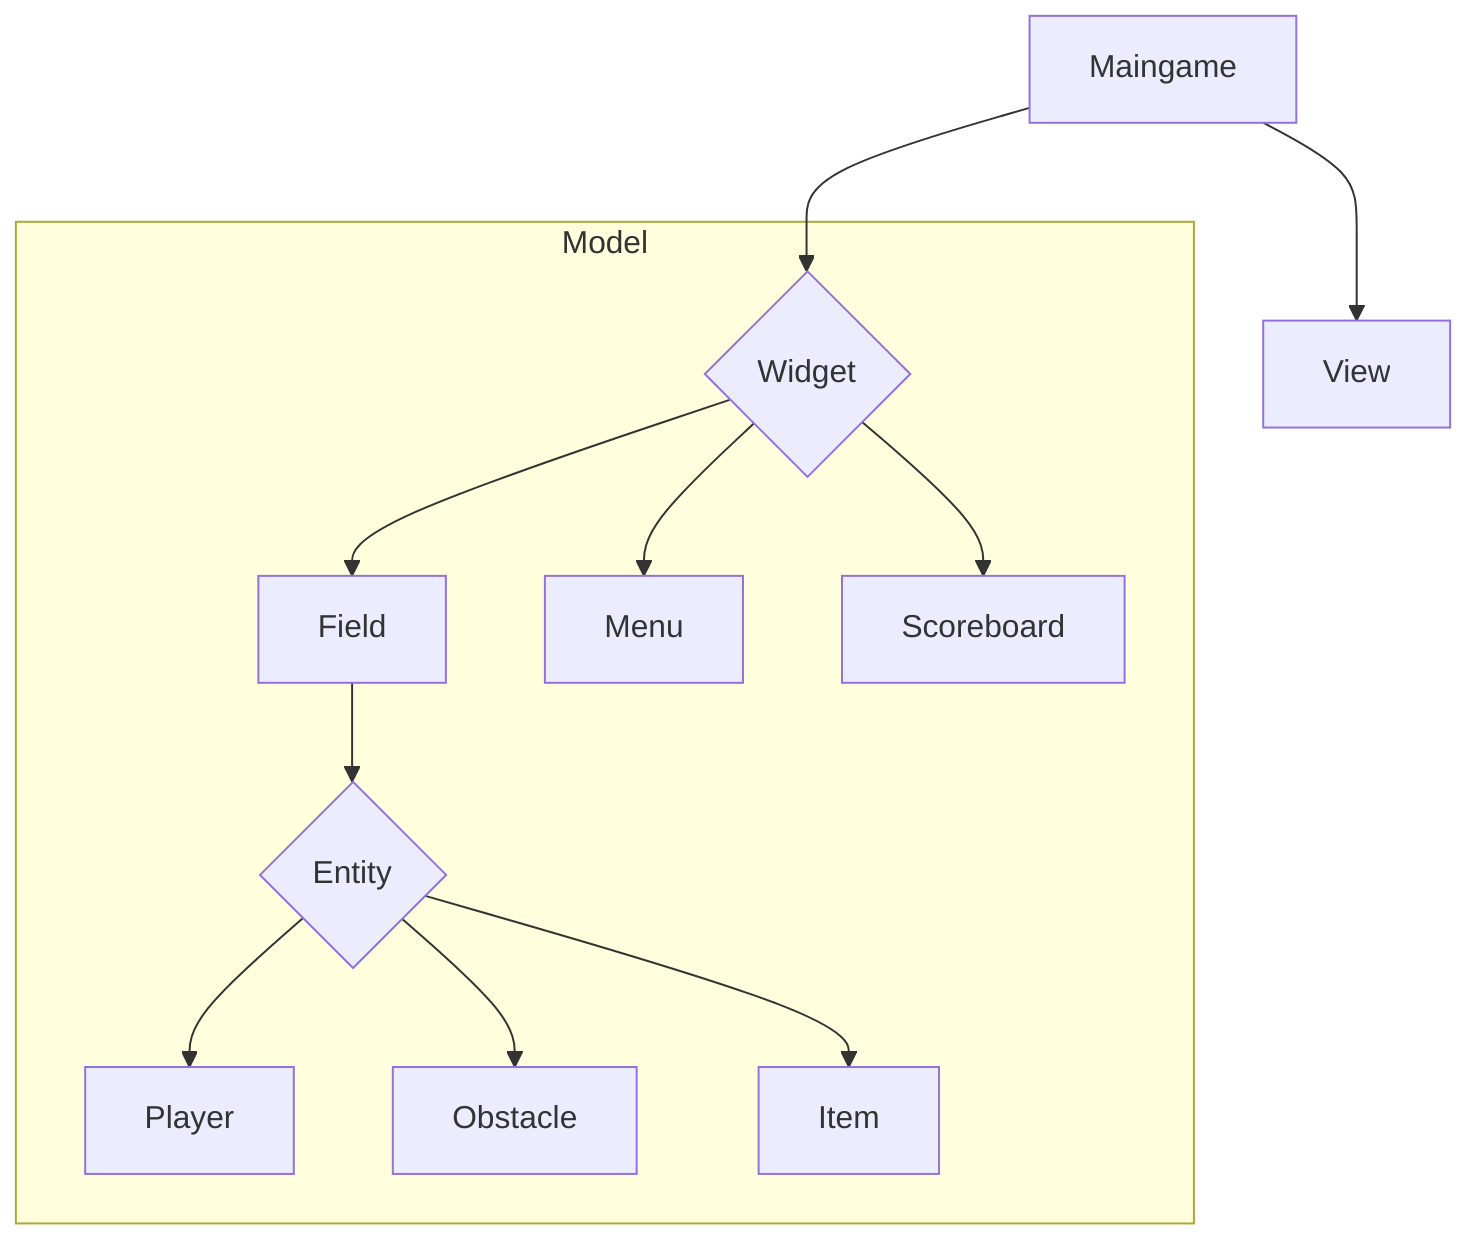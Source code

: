graph TD
  Maingame --> View
  Maingame --> C
  subgraph Model
  C{Widget} --> Field
  C --> Menu
  C --> Scoreboard
  Field --> E
  E{Entity} --> Player
  E --> Obstacle
  E --> Item
  end